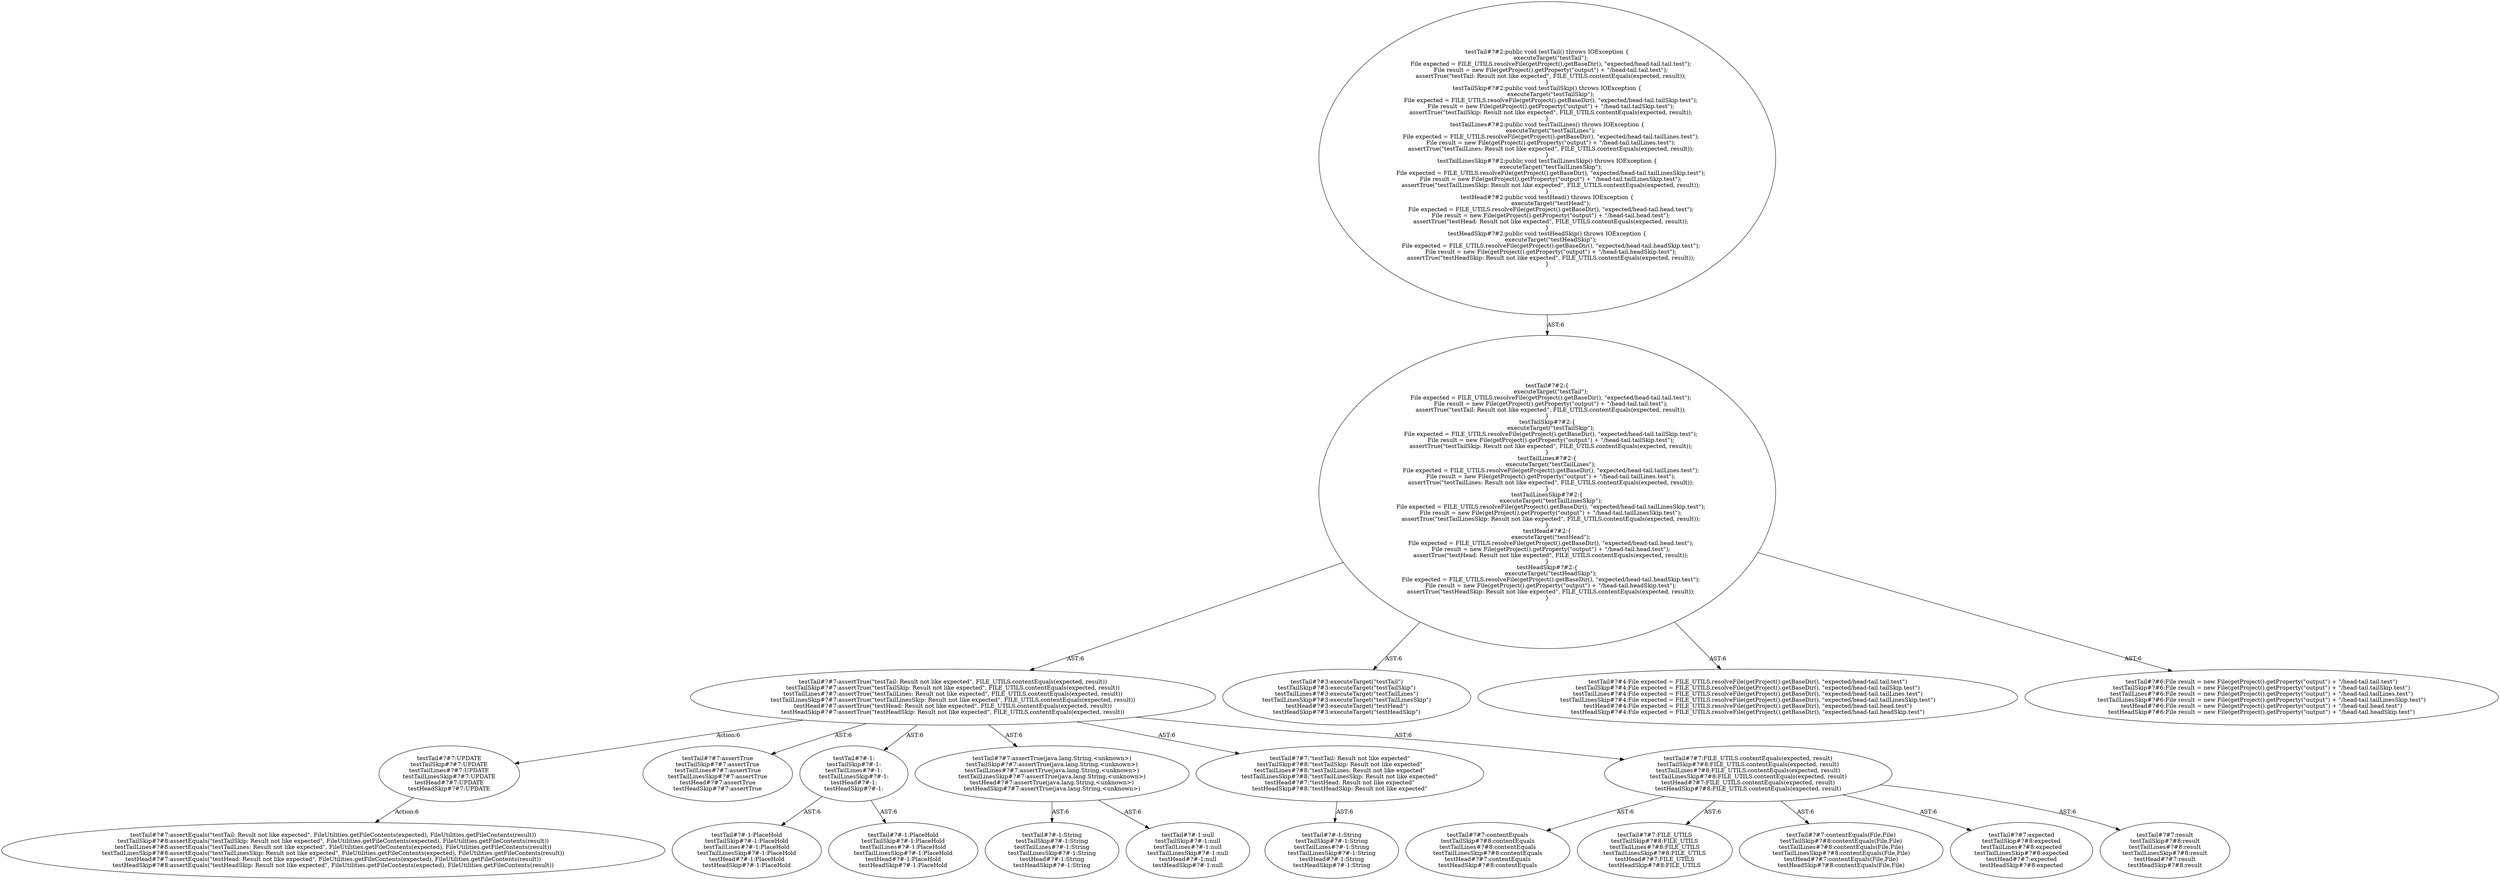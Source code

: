 digraph "Pattern" {
0 [label="testTail#?#7:UPDATE
testTailSkip#?#7:UPDATE
testTailLines#?#7:UPDATE
testTailLinesSkip#?#7:UPDATE
testHead#?#7:UPDATE
testHeadSkip#?#7:UPDATE" shape=ellipse]
1 [label="testTail#?#7:assertTrue(\"testTail: Result not like expected\", FILE_UTILS.contentEquals(expected, result))
testTailSkip#?#7:assertTrue(\"testTailSkip: Result not like expected\", FILE_UTILS.contentEquals(expected, result))
testTailLines#?#7:assertTrue(\"testTailLines: Result not like expected\", FILE_UTILS.contentEquals(expected, result))
testTailLinesSkip#?#7:assertTrue(\"testTailLinesSkip: Result not like expected\", FILE_UTILS.contentEquals(expected, result))
testHead#?#7:assertTrue(\"testHead: Result not like expected\", FILE_UTILS.contentEquals(expected, result))
testHeadSkip#?#7:assertTrue(\"testHeadSkip: Result not like expected\", FILE_UTILS.contentEquals(expected, result))" shape=ellipse]
2 [label="testTail#?#2:\{
    executeTarget(\"testTail\");
    File expected = FILE_UTILS.resolveFile(getProject().getBaseDir(), \"expected/head-tail.tail.test\");
    File result = new File(getProject().getProperty(\"output\") + \"/head-tail.tail.test\");
    assertTrue(\"testTail: Result not like expected\", FILE_UTILS.contentEquals(expected, result));
\}
testTailSkip#?#2:\{
    executeTarget(\"testTailSkip\");
    File expected = FILE_UTILS.resolveFile(getProject().getBaseDir(), \"expected/head-tail.tailSkip.test\");
    File result = new File(getProject().getProperty(\"output\") + \"/head-tail.tailSkip.test\");
    assertTrue(\"testTailSkip: Result not like expected\", FILE_UTILS.contentEquals(expected, result));
\}
testTailLines#?#2:\{
    executeTarget(\"testTailLines\");
    File expected = FILE_UTILS.resolveFile(getProject().getBaseDir(), \"expected/head-tail.tailLines.test\");
    File result = new File(getProject().getProperty(\"output\") + \"/head-tail.tailLines.test\");
    assertTrue(\"testTailLines: Result not like expected\", FILE_UTILS.contentEquals(expected, result));
\}
testTailLinesSkip#?#2:\{
    executeTarget(\"testTailLinesSkip\");
    File expected = FILE_UTILS.resolveFile(getProject().getBaseDir(), \"expected/head-tail.tailLinesSkip.test\");
    File result = new File(getProject().getProperty(\"output\") + \"/head-tail.tailLinesSkip.test\");
    assertTrue(\"testTailLinesSkip: Result not like expected\", FILE_UTILS.contentEquals(expected, result));
\}
testHead#?#2:\{
    executeTarget(\"testHead\");
    File expected = FILE_UTILS.resolveFile(getProject().getBaseDir(), \"expected/head-tail.head.test\");
    File result = new File(getProject().getProperty(\"output\") + \"/head-tail.head.test\");
    assertTrue(\"testHead: Result not like expected\", FILE_UTILS.contentEquals(expected, result));
\}
testHeadSkip#?#2:\{
    executeTarget(\"testHeadSkip\");
    File expected = FILE_UTILS.resolveFile(getProject().getBaseDir(), \"expected/head-tail.headSkip.test\");
    File result = new File(getProject().getProperty(\"output\") + \"/head-tail.headSkip.test\");
    assertTrue(\"testHeadSkip: Result not like expected\", FILE_UTILS.contentEquals(expected, result));
\}" shape=ellipse]
3 [label="testTail#?#2:public void testTail() throws IOException \{
    executeTarget(\"testTail\");
    File expected = FILE_UTILS.resolveFile(getProject().getBaseDir(), \"expected/head-tail.tail.test\");
    File result = new File(getProject().getProperty(\"output\") + \"/head-tail.tail.test\");
    assertTrue(\"testTail: Result not like expected\", FILE_UTILS.contentEquals(expected, result));
\}
testTailSkip#?#2:public void testTailSkip() throws IOException \{
    executeTarget(\"testTailSkip\");
    File expected = FILE_UTILS.resolveFile(getProject().getBaseDir(), \"expected/head-tail.tailSkip.test\");
    File result = new File(getProject().getProperty(\"output\") + \"/head-tail.tailSkip.test\");
    assertTrue(\"testTailSkip: Result not like expected\", FILE_UTILS.contentEquals(expected, result));
\}
testTailLines#?#2:public void testTailLines() throws IOException \{
    executeTarget(\"testTailLines\");
    File expected = FILE_UTILS.resolveFile(getProject().getBaseDir(), \"expected/head-tail.tailLines.test\");
    File result = new File(getProject().getProperty(\"output\") + \"/head-tail.tailLines.test\");
    assertTrue(\"testTailLines: Result not like expected\", FILE_UTILS.contentEquals(expected, result));
\}
testTailLinesSkip#?#2:public void testTailLinesSkip() throws IOException \{
    executeTarget(\"testTailLinesSkip\");
    File expected = FILE_UTILS.resolveFile(getProject().getBaseDir(), \"expected/head-tail.tailLinesSkip.test\");
    File result = new File(getProject().getProperty(\"output\") + \"/head-tail.tailLinesSkip.test\");
    assertTrue(\"testTailLinesSkip: Result not like expected\", FILE_UTILS.contentEquals(expected, result));
\}
testHead#?#2:public void testHead() throws IOException \{
    executeTarget(\"testHead\");
    File expected = FILE_UTILS.resolveFile(getProject().getBaseDir(), \"expected/head-tail.head.test\");
    File result = new File(getProject().getProperty(\"output\") + \"/head-tail.head.test\");
    assertTrue(\"testHead: Result not like expected\", FILE_UTILS.contentEquals(expected, result));
\}
testHeadSkip#?#2:public void testHeadSkip() throws IOException \{
    executeTarget(\"testHeadSkip\");
    File expected = FILE_UTILS.resolveFile(getProject().getBaseDir(), \"expected/head-tail.headSkip.test\");
    File result = new File(getProject().getProperty(\"output\") + \"/head-tail.headSkip.test\");
    assertTrue(\"testHeadSkip: Result not like expected\", FILE_UTILS.contentEquals(expected, result));
\}" shape=ellipse]
4 [label="testTail#?#3:executeTarget(\"testTail\")
testTailSkip#?#3:executeTarget(\"testTailSkip\")
testTailLines#?#3:executeTarget(\"testTailLines\")
testTailLinesSkip#?#3:executeTarget(\"testTailLinesSkip\")
testHead#?#3:executeTarget(\"testHead\")
testHeadSkip#?#3:executeTarget(\"testHeadSkip\")" shape=ellipse]
5 [label="testTail#?#4:File expected = FILE_UTILS.resolveFile(getProject().getBaseDir(), \"expected/head-tail.tail.test\")
testTailSkip#?#4:File expected = FILE_UTILS.resolveFile(getProject().getBaseDir(), \"expected/head-tail.tailSkip.test\")
testTailLines#?#4:File expected = FILE_UTILS.resolveFile(getProject().getBaseDir(), \"expected/head-tail.tailLines.test\")
testTailLinesSkip#?#4:File expected = FILE_UTILS.resolveFile(getProject().getBaseDir(), \"expected/head-tail.tailLinesSkip.test\")
testHead#?#4:File expected = FILE_UTILS.resolveFile(getProject().getBaseDir(), \"expected/head-tail.head.test\")
testHeadSkip#?#4:File expected = FILE_UTILS.resolveFile(getProject().getBaseDir(), \"expected/head-tail.headSkip.test\")" shape=ellipse]
6 [label="testTail#?#6:File result = new File(getProject().getProperty(\"output\") + \"/head-tail.tail.test\")
testTailSkip#?#6:File result = new File(getProject().getProperty(\"output\") + \"/head-tail.tailSkip.test\")
testTailLines#?#6:File result = new File(getProject().getProperty(\"output\") + \"/head-tail.tailLines.test\")
testTailLinesSkip#?#6:File result = new File(getProject().getProperty(\"output\") + \"/head-tail.tailLinesSkip.test\")
testHead#?#6:File result = new File(getProject().getProperty(\"output\") + \"/head-tail.head.test\")
testHeadSkip#?#6:File result = new File(getProject().getProperty(\"output\") + \"/head-tail.headSkip.test\")" shape=ellipse]
7 [label="testTail#?#7:assertTrue
testTailSkip#?#7:assertTrue
testTailLines#?#7:assertTrue
testTailLinesSkip#?#7:assertTrue
testHead#?#7:assertTrue
testHeadSkip#?#7:assertTrue" shape=ellipse]
8 [label="testTail#?#-1:
testTailSkip#?#-1:
testTailLines#?#-1:
testTailLinesSkip#?#-1:
testHead#?#-1:
testHeadSkip#?#-1:" shape=ellipse]
9 [label="testTail#?#-1:PlaceHold
testTailSkip#?#-1:PlaceHold
testTailLines#?#-1:PlaceHold
testTailLinesSkip#?#-1:PlaceHold
testHead#?#-1:PlaceHold
testHeadSkip#?#-1:PlaceHold" shape=ellipse]
10 [label="testTail#?#-1:PlaceHold
testTailSkip#?#-1:PlaceHold
testTailLines#?#-1:PlaceHold
testTailLinesSkip#?#-1:PlaceHold
testHead#?#-1:PlaceHold
testHeadSkip#?#-1:PlaceHold" shape=ellipse]
11 [label="testTail#?#7:assertTrue(java.lang.String,<unknown>)
testTailSkip#?#7:assertTrue(java.lang.String,<unknown>)
testTailLines#?#7:assertTrue(java.lang.String,<unknown>)
testTailLinesSkip#?#7:assertTrue(java.lang.String,<unknown>)
testHead#?#7:assertTrue(java.lang.String,<unknown>)
testHeadSkip#?#7:assertTrue(java.lang.String,<unknown>)" shape=ellipse]
12 [label="testTail#?#-1:String
testTailSkip#?#-1:String
testTailLines#?#-1:String
testTailLinesSkip#?#-1:String
testHead#?#-1:String
testHeadSkip#?#-1:String" shape=ellipse]
13 [label="testTail#?#-1:null
testTailSkip#?#-1:null
testTailLines#?#-1:null
testTailLinesSkip#?#-1:null
testHead#?#-1:null
testHeadSkip#?#-1:null" shape=ellipse]
14 [label="testTail#?#7:\"testTail: Result not like expected\"
testTailSkip#?#8:\"testTailSkip: Result not like expected\"
testTailLines#?#8:\"testTailLines: Result not like expected\"
testTailLinesSkip#?#8:\"testTailLinesSkip: Result not like expected\"
testHead#?#7:\"testHead: Result not like expected\"
testHeadSkip#?#8:\"testHeadSkip: Result not like expected\"" shape=ellipse]
15 [label="testTail#?#-1:String
testTailSkip#?#-1:String
testTailLines#?#-1:String
testTailLinesSkip#?#-1:String
testHead#?#-1:String
testHeadSkip#?#-1:String" shape=ellipse]
16 [label="testTail#?#7:FILE_UTILS.contentEquals(expected, result)
testTailSkip#?#8:FILE_UTILS.contentEquals(expected, result)
testTailLines#?#8:FILE_UTILS.contentEquals(expected, result)
testTailLinesSkip#?#8:FILE_UTILS.contentEquals(expected, result)
testHead#?#7:FILE_UTILS.contentEquals(expected, result)
testHeadSkip#?#8:FILE_UTILS.contentEquals(expected, result)" shape=ellipse]
17 [label="testTail#?#7:contentEquals
testTailSkip#?#8:contentEquals
testTailLines#?#8:contentEquals
testTailLinesSkip#?#8:contentEquals
testHead#?#7:contentEquals
testHeadSkip#?#8:contentEquals" shape=ellipse]
18 [label="testTail#?#7:FILE_UTILS
testTailSkip#?#8:FILE_UTILS
testTailLines#?#8:FILE_UTILS
testTailLinesSkip#?#8:FILE_UTILS
testHead#?#7:FILE_UTILS
testHeadSkip#?#8:FILE_UTILS" shape=ellipse]
19 [label="testTail#?#7:contentEquals(File,File)
testTailSkip#?#8:contentEquals(File,File)
testTailLines#?#8:contentEquals(File,File)
testTailLinesSkip#?#8:contentEquals(File,File)
testHead#?#7:contentEquals(File,File)
testHeadSkip#?#8:contentEquals(File,File)" shape=ellipse]
20 [label="testTail#?#7:expected
testTailSkip#?#8:expected
testTailLines#?#8:expected
testTailLinesSkip#?#8:expected
testHead#?#7:expected
testHeadSkip#?#8:expected" shape=ellipse]
21 [label="testTail#?#7:result
testTailSkip#?#8:result
testTailLines#?#8:result
testTailLinesSkip#?#8:result
testHead#?#7:result
testHeadSkip#?#8:result" shape=ellipse]
22 [label="testTail#?#7:assertEquals(\"testTail: Result not like expected\", FileUtilities.getFileContents(expected), FileUtilities.getFileContents(result))
testTailSkip#?#8:assertEquals(\"testTailSkip: Result not like expected\", FileUtilities.getFileContents(expected), FileUtilities.getFileContents(result))
testTailLines#?#8:assertEquals(\"testTailLines: Result not like expected\", FileUtilities.getFileContents(expected), FileUtilities.getFileContents(result))
testTailLinesSkip#?#8:assertEquals(\"testTailLinesSkip: Result not like expected\", FileUtilities.getFileContents(expected), FileUtilities.getFileContents(result))
testHead#?#7:assertEquals(\"testHead: Result not like expected\", FileUtilities.getFileContents(expected), FileUtilities.getFileContents(result))
testHeadSkip#?#8:assertEquals(\"testHeadSkip: Result not like expected\", FileUtilities.getFileContents(expected), FileUtilities.getFileContents(result))" shape=ellipse]
0 -> 22 [label="Action:6"];
1 -> 0 [label="Action:6"];
1 -> 7 [label="AST:6"];
1 -> 8 [label="AST:6"];
1 -> 11 [label="AST:6"];
1 -> 14 [label="AST:6"];
1 -> 16 [label="AST:6"];
2 -> 1 [label="AST:6"];
2 -> 4 [label="AST:6"];
2 -> 5 [label="AST:6"];
2 -> 6 [label="AST:6"];
3 -> 2 [label="AST:6"];
8 -> 9 [label="AST:6"];
8 -> 10 [label="AST:6"];
11 -> 12 [label="AST:6"];
11 -> 13 [label="AST:6"];
14 -> 15 [label="AST:6"];
16 -> 17 [label="AST:6"];
16 -> 18 [label="AST:6"];
16 -> 19 [label="AST:6"];
16 -> 20 [label="AST:6"];
16 -> 21 [label="AST:6"];
}
